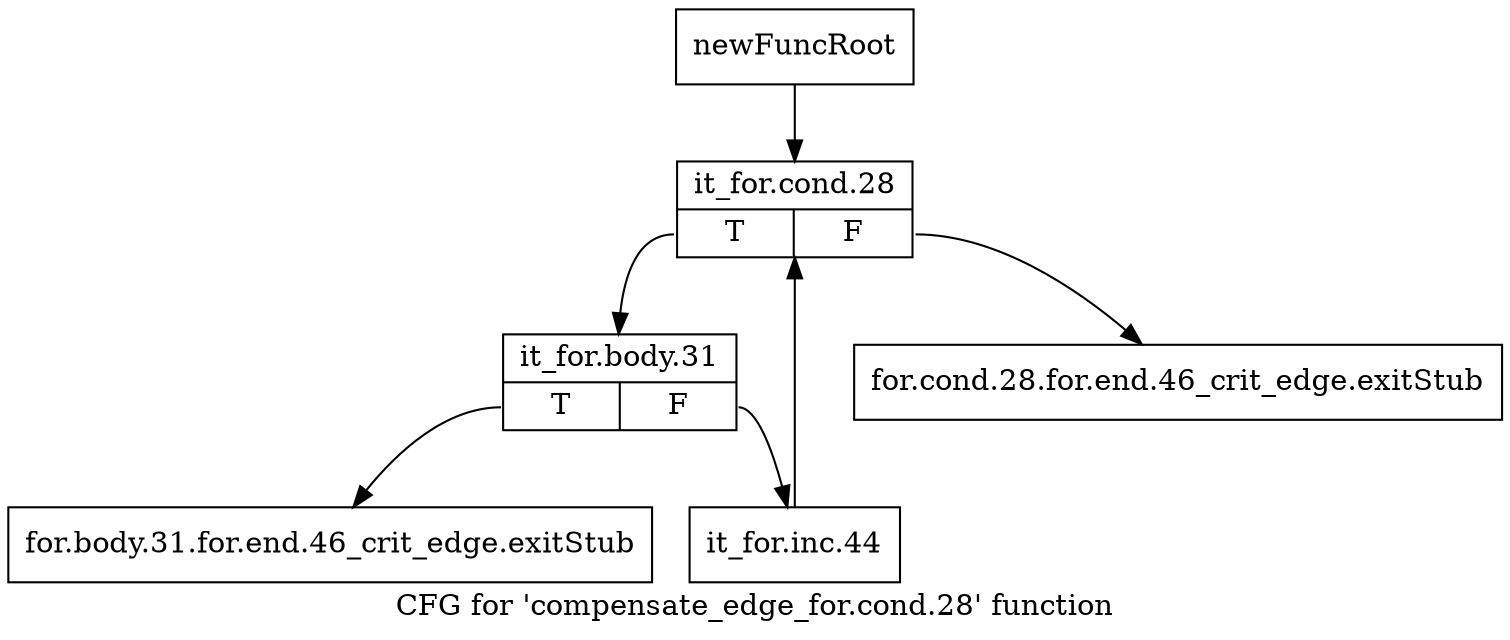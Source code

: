 digraph "CFG for 'compensate_edge_for.cond.28' function" {
	label="CFG for 'compensate_edge_for.cond.28' function";

	Node0xb901c30 [shape=record,label="{newFuncRoot}"];
	Node0xb901c30 -> Node0xb901d20;
	Node0xb901c80 [shape=record,label="{for.cond.28.for.end.46_crit_edge.exitStub}"];
	Node0xb901cd0 [shape=record,label="{for.body.31.for.end.46_crit_edge.exitStub}"];
	Node0xb901d20 [shape=record,label="{it_for.cond.28|{<s0>T|<s1>F}}"];
	Node0xb901d20:s0 -> Node0xb901d70;
	Node0xb901d20:s1 -> Node0xb901c80;
	Node0xb901d70 [shape=record,label="{it_for.body.31|{<s0>T|<s1>F}}"];
	Node0xb901d70:s0 -> Node0xb901cd0;
	Node0xb901d70:s1 -> Node0xb901dc0;
	Node0xb901dc0 [shape=record,label="{it_for.inc.44}"];
	Node0xb901dc0 -> Node0xb901d20;
}
